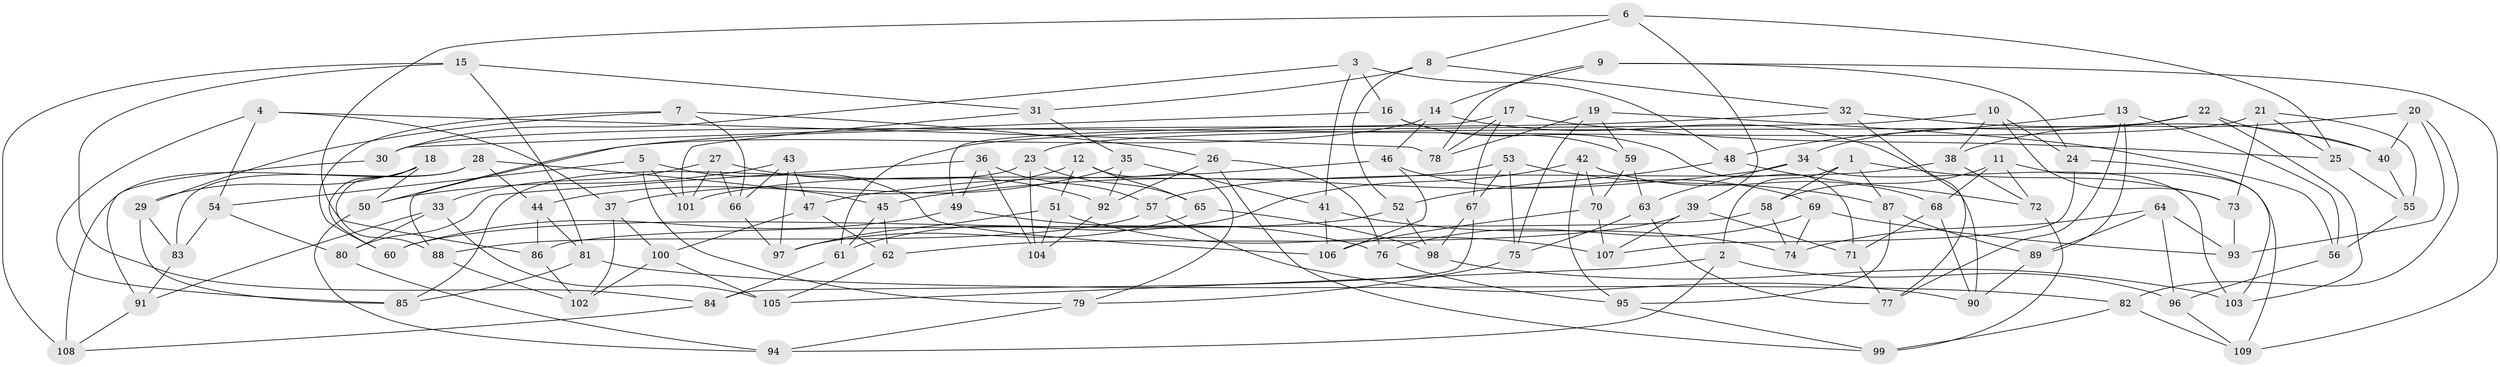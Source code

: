 // coarse degree distribution, {4: 0.5921052631578947, 6: 0.2631578947368421, 3: 0.05263157894736842, 8: 0.039473684210526314, 7: 0.02631578947368421, 5: 0.02631578947368421}
// Generated by graph-tools (version 1.1) at 2025/20/03/04/25 18:20:33]
// undirected, 109 vertices, 218 edges
graph export_dot {
graph [start="1"]
  node [color=gray90,style=filled];
  1;
  2;
  3;
  4;
  5;
  6;
  7;
  8;
  9;
  10;
  11;
  12;
  13;
  14;
  15;
  16;
  17;
  18;
  19;
  20;
  21;
  22;
  23;
  24;
  25;
  26;
  27;
  28;
  29;
  30;
  31;
  32;
  33;
  34;
  35;
  36;
  37;
  38;
  39;
  40;
  41;
  42;
  43;
  44;
  45;
  46;
  47;
  48;
  49;
  50;
  51;
  52;
  53;
  54;
  55;
  56;
  57;
  58;
  59;
  60;
  61;
  62;
  63;
  64;
  65;
  66;
  67;
  68;
  69;
  70;
  71;
  72;
  73;
  74;
  75;
  76;
  77;
  78;
  79;
  80;
  81;
  82;
  83;
  84;
  85;
  86;
  87;
  88;
  89;
  90;
  91;
  92;
  93;
  94;
  95;
  96;
  97;
  98;
  99;
  100;
  101;
  102;
  103;
  104;
  105;
  106;
  107;
  108;
  109;
  1 -- 87;
  1 -- 2;
  1 -- 73;
  1 -- 58;
  2 -- 96;
  2 -- 105;
  2 -- 94;
  3 -- 41;
  3 -- 48;
  3 -- 30;
  3 -- 16;
  4 -- 85;
  4 -- 54;
  4 -- 78;
  4 -- 37;
  5 -- 54;
  5 -- 79;
  5 -- 101;
  5 -- 106;
  6 -- 25;
  6 -- 86;
  6 -- 8;
  6 -- 39;
  7 -- 26;
  7 -- 66;
  7 -- 60;
  7 -- 29;
  8 -- 52;
  8 -- 32;
  8 -- 31;
  9 -- 109;
  9 -- 24;
  9 -- 14;
  9 -- 78;
  10 -- 61;
  10 -- 73;
  10 -- 38;
  10 -- 24;
  11 -- 58;
  11 -- 109;
  11 -- 68;
  11 -- 72;
  12 -- 65;
  12 -- 44;
  12 -- 79;
  12 -- 51;
  13 -- 56;
  13 -- 48;
  13 -- 77;
  13 -- 89;
  14 -- 88;
  14 -- 46;
  14 -- 90;
  15 -- 84;
  15 -- 81;
  15 -- 31;
  15 -- 108;
  16 -- 30;
  16 -- 71;
  16 -- 59;
  17 -- 49;
  17 -- 78;
  17 -- 67;
  17 -- 25;
  18 -- 88;
  18 -- 50;
  18 -- 29;
  18 -- 60;
  19 -- 59;
  19 -- 75;
  19 -- 56;
  19 -- 78;
  20 -- 82;
  20 -- 38;
  20 -- 93;
  20 -- 40;
  21 -- 73;
  21 -- 30;
  21 -- 55;
  21 -- 25;
  22 -- 103;
  22 -- 23;
  22 -- 34;
  22 -- 40;
  23 -- 85;
  23 -- 104;
  23 -- 65;
  24 -- 103;
  24 -- 107;
  25 -- 55;
  26 -- 76;
  26 -- 99;
  26 -- 92;
  27 -- 92;
  27 -- 33;
  27 -- 101;
  27 -- 66;
  28 -- 44;
  28 -- 45;
  28 -- 108;
  28 -- 83;
  29 -- 85;
  29 -- 83;
  30 -- 91;
  31 -- 35;
  31 -- 101;
  32 -- 40;
  32 -- 77;
  32 -- 50;
  33 -- 105;
  33 -- 80;
  33 -- 91;
  34 -- 63;
  34 -- 45;
  34 -- 103;
  35 -- 41;
  35 -- 37;
  35 -- 92;
  36 -- 49;
  36 -- 104;
  36 -- 57;
  36 -- 80;
  37 -- 102;
  37 -- 100;
  38 -- 72;
  38 -- 57;
  39 -- 107;
  39 -- 62;
  39 -- 71;
  40 -- 55;
  41 -- 74;
  41 -- 106;
  42 -- 61;
  42 -- 68;
  42 -- 70;
  42 -- 95;
  43 -- 97;
  43 -- 50;
  43 -- 66;
  43 -- 47;
  44 -- 86;
  44 -- 81;
  45 -- 62;
  45 -- 61;
  46 -- 47;
  46 -- 69;
  46 -- 106;
  47 -- 100;
  47 -- 62;
  48 -- 72;
  48 -- 52;
  49 -- 60;
  49 -- 76;
  50 -- 94;
  51 -- 104;
  51 -- 97;
  51 -- 107;
  52 -- 98;
  52 -- 60;
  53 -- 87;
  53 -- 101;
  53 -- 75;
  53 -- 67;
  54 -- 80;
  54 -- 83;
  55 -- 56;
  56 -- 96;
  57 -- 90;
  57 -- 88;
  58 -- 86;
  58 -- 74;
  59 -- 63;
  59 -- 70;
  61 -- 84;
  62 -- 105;
  63 -- 75;
  63 -- 77;
  64 -- 89;
  64 -- 93;
  64 -- 74;
  64 -- 96;
  65 -- 98;
  65 -- 97;
  66 -- 97;
  67 -- 98;
  67 -- 84;
  68 -- 90;
  68 -- 71;
  69 -- 76;
  69 -- 93;
  69 -- 74;
  70 -- 107;
  70 -- 106;
  71 -- 77;
  72 -- 99;
  73 -- 93;
  75 -- 79;
  76 -- 95;
  79 -- 94;
  80 -- 94;
  81 -- 82;
  81 -- 85;
  82 -- 99;
  82 -- 109;
  83 -- 91;
  84 -- 108;
  86 -- 102;
  87 -- 95;
  87 -- 89;
  88 -- 102;
  89 -- 90;
  91 -- 108;
  92 -- 104;
  95 -- 99;
  96 -- 109;
  98 -- 103;
  100 -- 102;
  100 -- 105;
}
